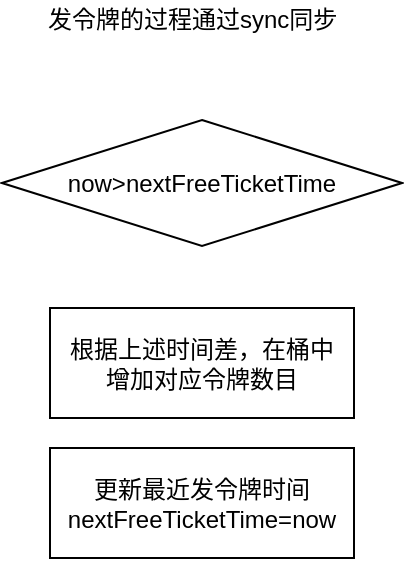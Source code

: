 <mxfile version="12.1.7" type="github" pages="1">
  <diagram id="BlIlwqBDZ2dwoWJCBVmW" name="Page-1">
    <mxGraphModel dx="772" dy="429" grid="0" gridSize="10" guides="1" tooltips="1" connect="1" arrows="1" fold="1" page="0" pageScale="1" pageWidth="827" pageHeight="1169" math="0" shadow="0">
      <root>
        <mxCell id="0"/>
        <mxCell id="1" parent="0"/>
        <mxCell id="ehZDFXviFSveSP2z2rJo-3" value="now&amp;gt;nextFreeTicketTime" style="rhombus;whiteSpace=wrap;html=1;" vertex="1" parent="1">
          <mxGeometry x="152" y="92" width="200" height="63" as="geometry"/>
        </mxCell>
        <mxCell id="ehZDFXviFSveSP2z2rJo-4" value="根据上述时间差，在桶中&lt;br&gt;增加对应令牌数目" style="rounded=0;whiteSpace=wrap;html=1;" vertex="1" parent="1">
          <mxGeometry x="176" y="186" width="152" height="55" as="geometry"/>
        </mxCell>
        <mxCell id="ehZDFXviFSveSP2z2rJo-5" value="更新最近发令牌时间&lt;br&gt;nextFreeTicketTime=now" style="rounded=0;whiteSpace=wrap;html=1;" vertex="1" parent="1">
          <mxGeometry x="176" y="256" width="152" height="55" as="geometry"/>
        </mxCell>
        <mxCell id="ehZDFXviFSveSP2z2rJo-6" value="发令牌的过程通过sync同步" style="text;html=1;resizable=0;points=[];autosize=1;align=left;verticalAlign=top;spacingTop=-4;" vertex="1" parent="1">
          <mxGeometry x="173" y="32" width="155" height="14" as="geometry"/>
        </mxCell>
      </root>
    </mxGraphModel>
  </diagram>
</mxfile>
